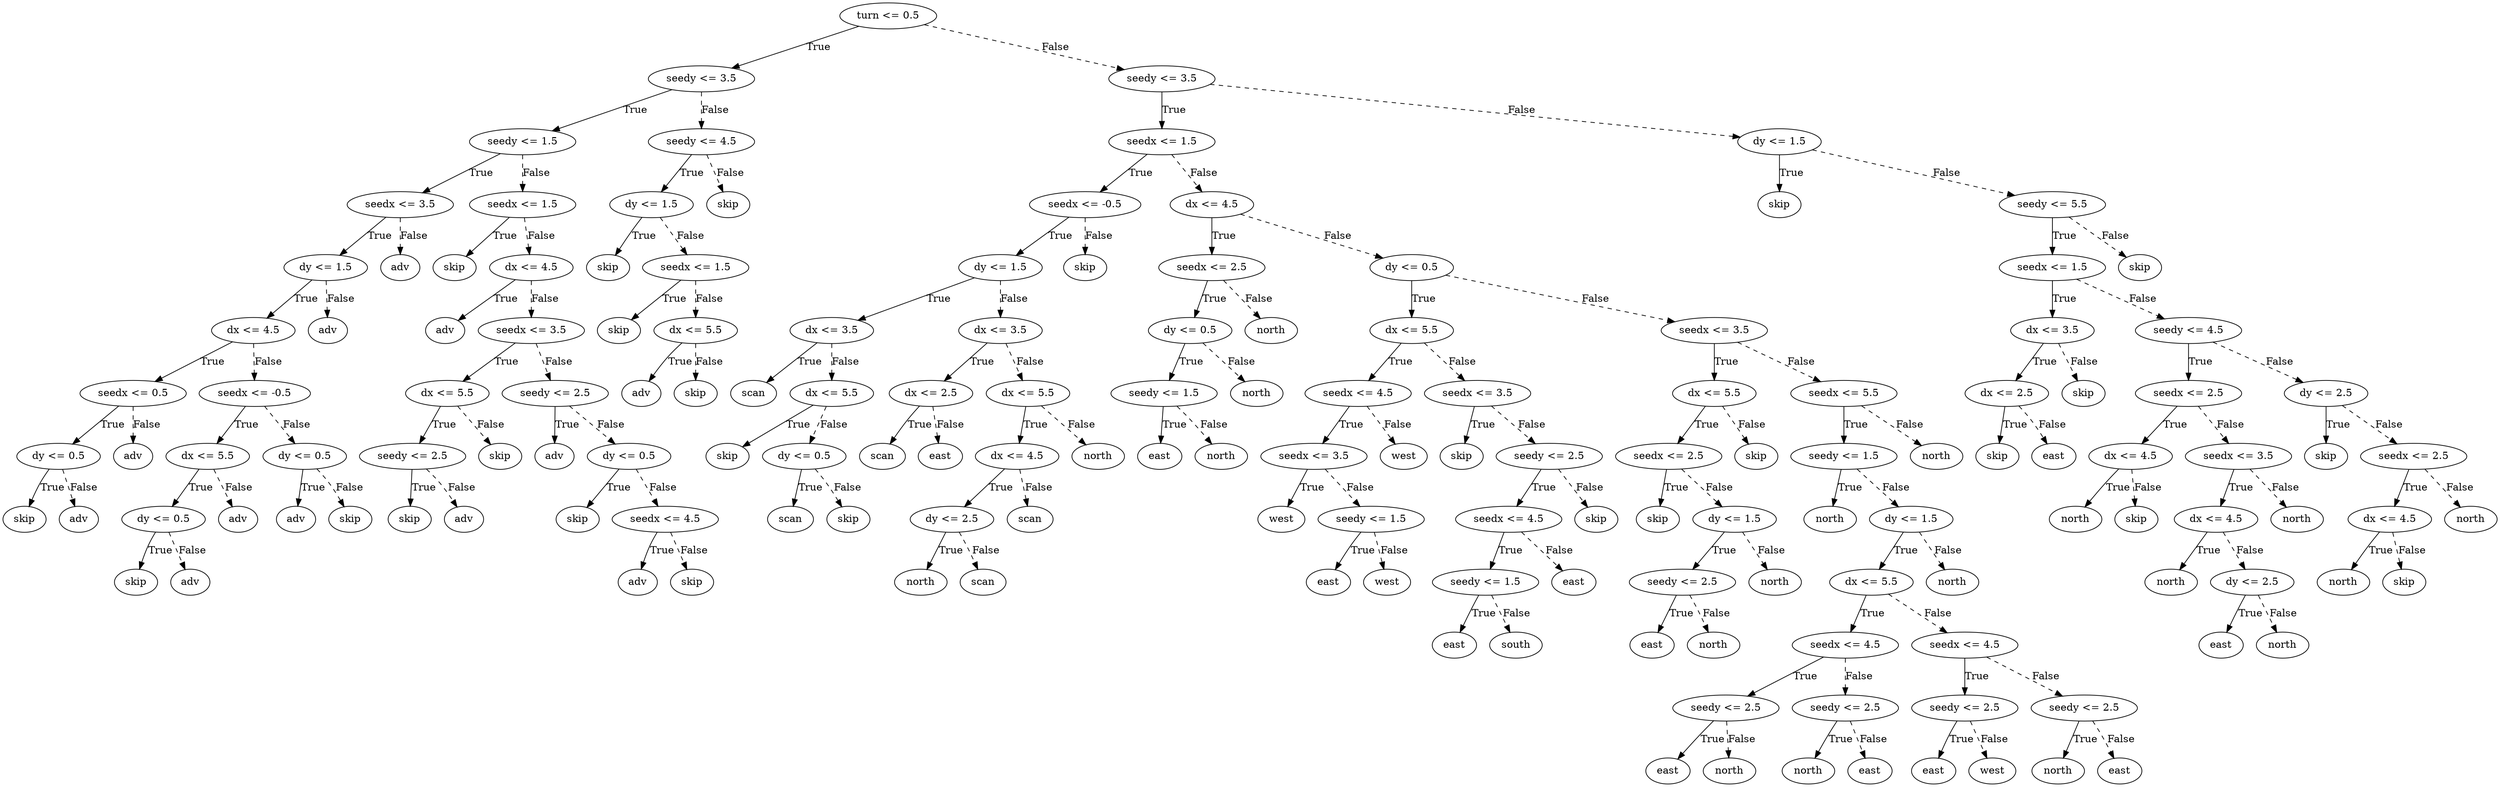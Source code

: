 digraph {
0 [label="turn <= 0.5"];
1 [label="seedy <= 3.5"];
2 [label="seedy <= 1.5"];
3 [label="seedx <= 3.5"];
4 [label="dy <= 1.5"];
5 [label="dx <= 4.5"];
6 [label="seedx <= 0.5"];
7 [label="dy <= 0.5"];
8 [label="skip"];
7 -> 8 [label="True"];
9 [label="adv"];
7 -> 9 [style="dashed", label="False"];
6 -> 7 [label="True"];
10 [label="adv"];
6 -> 10 [style="dashed", label="False"];
5 -> 6 [label="True"];
11 [label="seedx <= -0.5"];
12 [label="dx <= 5.5"];
13 [label="dy <= 0.5"];
14 [label="skip"];
13 -> 14 [label="True"];
15 [label="adv"];
13 -> 15 [style="dashed", label="False"];
12 -> 13 [label="True"];
16 [label="adv"];
12 -> 16 [style="dashed", label="False"];
11 -> 12 [label="True"];
17 [label="dy <= 0.5"];
18 [label="adv"];
17 -> 18 [label="True"];
19 [label="skip"];
17 -> 19 [style="dashed", label="False"];
11 -> 17 [style="dashed", label="False"];
5 -> 11 [style="dashed", label="False"];
4 -> 5 [label="True"];
20 [label="adv"];
4 -> 20 [style="dashed", label="False"];
3 -> 4 [label="True"];
21 [label="adv"];
3 -> 21 [style="dashed", label="False"];
2 -> 3 [label="True"];
22 [label="seedx <= 1.5"];
23 [label="skip"];
22 -> 23 [label="True"];
24 [label="dx <= 4.5"];
25 [label="adv"];
24 -> 25 [label="True"];
26 [label="seedx <= 3.5"];
27 [label="dx <= 5.5"];
28 [label="seedy <= 2.5"];
29 [label="skip"];
28 -> 29 [label="True"];
30 [label="adv"];
28 -> 30 [style="dashed", label="False"];
27 -> 28 [label="True"];
31 [label="skip"];
27 -> 31 [style="dashed", label="False"];
26 -> 27 [label="True"];
32 [label="seedy <= 2.5"];
33 [label="adv"];
32 -> 33 [label="True"];
34 [label="dy <= 0.5"];
35 [label="skip"];
34 -> 35 [label="True"];
36 [label="seedx <= 4.5"];
37 [label="adv"];
36 -> 37 [label="True"];
38 [label="skip"];
36 -> 38 [style="dashed", label="False"];
34 -> 36 [style="dashed", label="False"];
32 -> 34 [style="dashed", label="False"];
26 -> 32 [style="dashed", label="False"];
24 -> 26 [style="dashed", label="False"];
22 -> 24 [style="dashed", label="False"];
2 -> 22 [style="dashed", label="False"];
1 -> 2 [label="True"];
39 [label="seedy <= 4.5"];
40 [label="dy <= 1.5"];
41 [label="skip"];
40 -> 41 [label="True"];
42 [label="seedx <= 1.5"];
43 [label="skip"];
42 -> 43 [label="True"];
44 [label="dx <= 5.5"];
45 [label="adv"];
44 -> 45 [label="True"];
46 [label="skip"];
44 -> 46 [style="dashed", label="False"];
42 -> 44 [style="dashed", label="False"];
40 -> 42 [style="dashed", label="False"];
39 -> 40 [label="True"];
47 [label="skip"];
39 -> 47 [style="dashed", label="False"];
1 -> 39 [style="dashed", label="False"];
0 -> 1 [label="True"];
48 [label="seedy <= 3.5"];
49 [label="seedx <= 1.5"];
50 [label="seedx <= -0.5"];
51 [label="dy <= 1.5"];
52 [label="dx <= 3.5"];
53 [label="scan"];
52 -> 53 [label="True"];
54 [label="dx <= 5.5"];
55 [label="skip"];
54 -> 55 [label="True"];
56 [label="dy <= 0.5"];
57 [label="scan"];
56 -> 57 [label="True"];
58 [label="skip"];
56 -> 58 [style="dashed", label="False"];
54 -> 56 [style="dashed", label="False"];
52 -> 54 [style="dashed", label="False"];
51 -> 52 [label="True"];
59 [label="dx <= 3.5"];
60 [label="dx <= 2.5"];
61 [label="scan"];
60 -> 61 [label="True"];
62 [label="east"];
60 -> 62 [style="dashed", label="False"];
59 -> 60 [label="True"];
63 [label="dx <= 5.5"];
64 [label="dx <= 4.5"];
65 [label="dy <= 2.5"];
66 [label="north"];
65 -> 66 [label="True"];
67 [label="scan"];
65 -> 67 [style="dashed", label="False"];
64 -> 65 [label="True"];
68 [label="scan"];
64 -> 68 [style="dashed", label="False"];
63 -> 64 [label="True"];
69 [label="north"];
63 -> 69 [style="dashed", label="False"];
59 -> 63 [style="dashed", label="False"];
51 -> 59 [style="dashed", label="False"];
50 -> 51 [label="True"];
70 [label="skip"];
50 -> 70 [style="dashed", label="False"];
49 -> 50 [label="True"];
71 [label="dx <= 4.5"];
72 [label="seedx <= 2.5"];
73 [label="dy <= 0.5"];
74 [label="seedy <= 1.5"];
75 [label="east"];
74 -> 75 [label="True"];
76 [label="north"];
74 -> 76 [style="dashed", label="False"];
73 -> 74 [label="True"];
77 [label="north"];
73 -> 77 [style="dashed", label="False"];
72 -> 73 [label="True"];
78 [label="north"];
72 -> 78 [style="dashed", label="False"];
71 -> 72 [label="True"];
79 [label="dy <= 0.5"];
80 [label="dx <= 5.5"];
81 [label="seedx <= 4.5"];
82 [label="seedx <= 3.5"];
83 [label="west"];
82 -> 83 [label="True"];
84 [label="seedy <= 1.5"];
85 [label="east"];
84 -> 85 [label="True"];
86 [label="west"];
84 -> 86 [style="dashed", label="False"];
82 -> 84 [style="dashed", label="False"];
81 -> 82 [label="True"];
87 [label="west"];
81 -> 87 [style="dashed", label="False"];
80 -> 81 [label="True"];
88 [label="seedx <= 3.5"];
89 [label="skip"];
88 -> 89 [label="True"];
90 [label="seedy <= 2.5"];
91 [label="seedx <= 4.5"];
92 [label="seedy <= 1.5"];
93 [label="east"];
92 -> 93 [label="True"];
94 [label="south"];
92 -> 94 [style="dashed", label="False"];
91 -> 92 [label="True"];
95 [label="east"];
91 -> 95 [style="dashed", label="False"];
90 -> 91 [label="True"];
96 [label="skip"];
90 -> 96 [style="dashed", label="False"];
88 -> 90 [style="dashed", label="False"];
80 -> 88 [style="dashed", label="False"];
79 -> 80 [label="True"];
97 [label="seedx <= 3.5"];
98 [label="dx <= 5.5"];
99 [label="seedx <= 2.5"];
100 [label="skip"];
99 -> 100 [label="True"];
101 [label="dy <= 1.5"];
102 [label="seedy <= 2.5"];
103 [label="east"];
102 -> 103 [label="True"];
104 [label="north"];
102 -> 104 [style="dashed", label="False"];
101 -> 102 [label="True"];
105 [label="north"];
101 -> 105 [style="dashed", label="False"];
99 -> 101 [style="dashed", label="False"];
98 -> 99 [label="True"];
106 [label="skip"];
98 -> 106 [style="dashed", label="False"];
97 -> 98 [label="True"];
107 [label="seedx <= 5.5"];
108 [label="seedy <= 1.5"];
109 [label="north"];
108 -> 109 [label="True"];
110 [label="dy <= 1.5"];
111 [label="dx <= 5.5"];
112 [label="seedx <= 4.5"];
113 [label="seedy <= 2.5"];
114 [label="east"];
113 -> 114 [label="True"];
115 [label="north"];
113 -> 115 [style="dashed", label="False"];
112 -> 113 [label="True"];
116 [label="seedy <= 2.5"];
117 [label="north"];
116 -> 117 [label="True"];
118 [label="east"];
116 -> 118 [style="dashed", label="False"];
112 -> 116 [style="dashed", label="False"];
111 -> 112 [label="True"];
119 [label="seedx <= 4.5"];
120 [label="seedy <= 2.5"];
121 [label="east"];
120 -> 121 [label="True"];
122 [label="west"];
120 -> 122 [style="dashed", label="False"];
119 -> 120 [label="True"];
123 [label="seedy <= 2.5"];
124 [label="north"];
123 -> 124 [label="True"];
125 [label="east"];
123 -> 125 [style="dashed", label="False"];
119 -> 123 [style="dashed", label="False"];
111 -> 119 [style="dashed", label="False"];
110 -> 111 [label="True"];
126 [label="north"];
110 -> 126 [style="dashed", label="False"];
108 -> 110 [style="dashed", label="False"];
107 -> 108 [label="True"];
127 [label="north"];
107 -> 127 [style="dashed", label="False"];
97 -> 107 [style="dashed", label="False"];
79 -> 97 [style="dashed", label="False"];
71 -> 79 [style="dashed", label="False"];
49 -> 71 [style="dashed", label="False"];
48 -> 49 [label="True"];
128 [label="dy <= 1.5"];
129 [label="skip"];
128 -> 129 [label="True"];
130 [label="seedy <= 5.5"];
131 [label="seedx <= 1.5"];
132 [label="dx <= 3.5"];
133 [label="dx <= 2.5"];
134 [label="skip"];
133 -> 134 [label="True"];
135 [label="east"];
133 -> 135 [style="dashed", label="False"];
132 -> 133 [label="True"];
136 [label="skip"];
132 -> 136 [style="dashed", label="False"];
131 -> 132 [label="True"];
137 [label="seedy <= 4.5"];
138 [label="seedx <= 2.5"];
139 [label="dx <= 4.5"];
140 [label="north"];
139 -> 140 [label="True"];
141 [label="skip"];
139 -> 141 [style="dashed", label="False"];
138 -> 139 [label="True"];
142 [label="seedx <= 3.5"];
143 [label="dx <= 4.5"];
144 [label="north"];
143 -> 144 [label="True"];
145 [label="dy <= 2.5"];
146 [label="east"];
145 -> 146 [label="True"];
147 [label="north"];
145 -> 147 [style="dashed", label="False"];
143 -> 145 [style="dashed", label="False"];
142 -> 143 [label="True"];
148 [label="north"];
142 -> 148 [style="dashed", label="False"];
138 -> 142 [style="dashed", label="False"];
137 -> 138 [label="True"];
149 [label="dy <= 2.5"];
150 [label="skip"];
149 -> 150 [label="True"];
151 [label="seedx <= 2.5"];
152 [label="dx <= 4.5"];
153 [label="north"];
152 -> 153 [label="True"];
154 [label="skip"];
152 -> 154 [style="dashed", label="False"];
151 -> 152 [label="True"];
155 [label="north"];
151 -> 155 [style="dashed", label="False"];
149 -> 151 [style="dashed", label="False"];
137 -> 149 [style="dashed", label="False"];
131 -> 137 [style="dashed", label="False"];
130 -> 131 [label="True"];
156 [label="skip"];
130 -> 156 [style="dashed", label="False"];
128 -> 130 [style="dashed", label="False"];
48 -> 128 [style="dashed", label="False"];
0 -> 48 [style="dashed", label="False"];

}